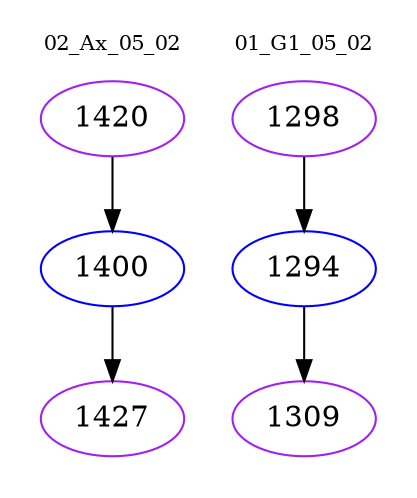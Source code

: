 digraph{
subgraph cluster_0 {
color = white
label = "02_Ax_05_02";
fontsize=10;
T0_1420 [label="1420", color="purple"]
T0_1420 -> T0_1400 [color="black"]
T0_1400 [label="1400", color="blue"]
T0_1400 -> T0_1427 [color="black"]
T0_1427 [label="1427", color="purple"]
}
subgraph cluster_1 {
color = white
label = "01_G1_05_02";
fontsize=10;
T1_1298 [label="1298", color="purple"]
T1_1298 -> T1_1294 [color="black"]
T1_1294 [label="1294", color="blue"]
T1_1294 -> T1_1309 [color="black"]
T1_1309 [label="1309", color="purple"]
}
}
